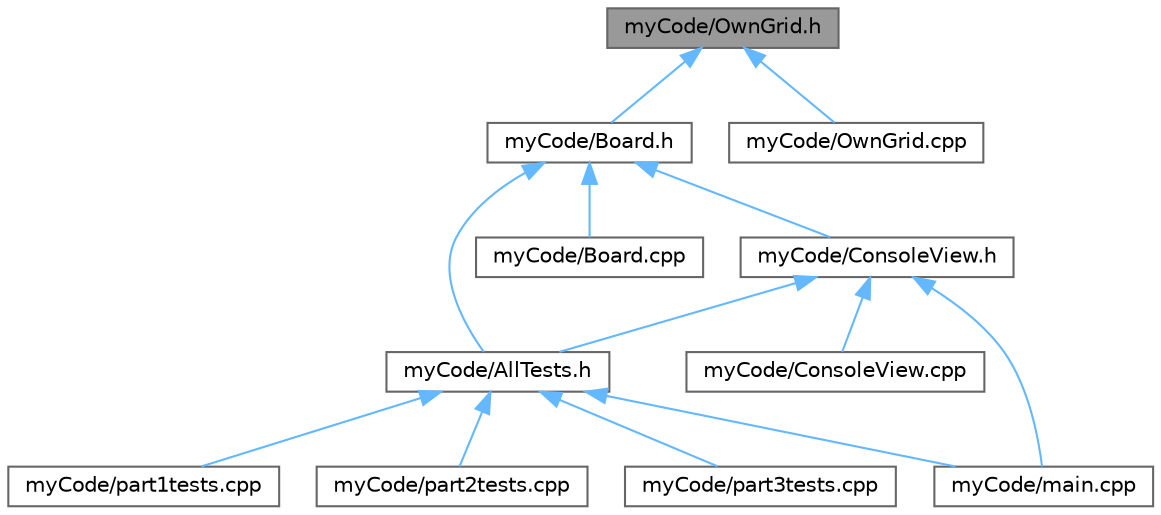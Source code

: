 digraph "myCode/OwnGrid.h"
{
 // LATEX_PDF_SIZE
  bgcolor="transparent";
  edge [fontname=Helvetica,fontsize=10,labelfontname=Helvetica,labelfontsize=10];
  node [fontname=Helvetica,fontsize=10,shape=box,height=0.2,width=0.4];
  Node1 [id="Node000001",label="myCode/OwnGrid.h",height=0.2,width=0.4,color="gray40", fillcolor="grey60", style="filled", fontcolor="black",tooltip=" "];
  Node1 -> Node2 [id="edge13_Node000001_Node000002",dir="back",color="steelblue1",style="solid",tooltip=" "];
  Node2 [id="Node000002",label="myCode/Board.h",height=0.2,width=0.4,color="grey40", fillcolor="white", style="filled",URL="$_board_8h.html",tooltip=" "];
  Node2 -> Node3 [id="edge14_Node000002_Node000003",dir="back",color="steelblue1",style="solid",tooltip=" "];
  Node3 [id="Node000003",label="myCode/AllTests.h",height=0.2,width=0.4,color="grey40", fillcolor="white", style="filled",URL="$_all_tests_8h.html",tooltip=" "];
  Node3 -> Node4 [id="edge15_Node000003_Node000004",dir="back",color="steelblue1",style="solid",tooltip=" "];
  Node4 [id="Node000004",label="myCode/main.cpp",height=0.2,width=0.4,color="grey40", fillcolor="white", style="filled",URL="$main_8cpp.html",tooltip=" "];
  Node3 -> Node5 [id="edge16_Node000003_Node000005",dir="back",color="steelblue1",style="solid",tooltip=" "];
  Node5 [id="Node000005",label="myCode/part1tests.cpp",height=0.2,width=0.4,color="grey40", fillcolor="white", style="filled",URL="$part1tests_8cpp.html",tooltip=" "];
  Node3 -> Node6 [id="edge17_Node000003_Node000006",dir="back",color="steelblue1",style="solid",tooltip=" "];
  Node6 [id="Node000006",label="myCode/part2tests.cpp",height=0.2,width=0.4,color="grey40", fillcolor="white", style="filled",URL="$part2tests_8cpp.html",tooltip=" "];
  Node3 -> Node7 [id="edge18_Node000003_Node000007",dir="back",color="steelblue1",style="solid",tooltip=" "];
  Node7 [id="Node000007",label="myCode/part3tests.cpp",height=0.2,width=0.4,color="grey40", fillcolor="white", style="filled",URL="$part3tests_8cpp.html",tooltip=" "];
  Node2 -> Node8 [id="edge19_Node000002_Node000008",dir="back",color="steelblue1",style="solid",tooltip=" "];
  Node8 [id="Node000008",label="myCode/Board.cpp",height=0.2,width=0.4,color="grey40", fillcolor="white", style="filled",URL="$_board_8cpp.html",tooltip=" "];
  Node2 -> Node9 [id="edge20_Node000002_Node000009",dir="back",color="steelblue1",style="solid",tooltip=" "];
  Node9 [id="Node000009",label="myCode/ConsoleView.h",height=0.2,width=0.4,color="grey40", fillcolor="white", style="filled",URL="$_console_view_8h.html",tooltip=" "];
  Node9 -> Node3 [id="edge21_Node000009_Node000003",dir="back",color="steelblue1",style="solid",tooltip=" "];
  Node9 -> Node10 [id="edge22_Node000009_Node000010",dir="back",color="steelblue1",style="solid",tooltip=" "];
  Node10 [id="Node000010",label="myCode/ConsoleView.cpp",height=0.2,width=0.4,color="grey40", fillcolor="white", style="filled",URL="$_console_view_8cpp.html",tooltip=" "];
  Node9 -> Node4 [id="edge23_Node000009_Node000004",dir="back",color="steelblue1",style="solid",tooltip=" "];
  Node1 -> Node11 [id="edge24_Node000001_Node000011",dir="back",color="steelblue1",style="solid",tooltip=" "];
  Node11 [id="Node000011",label="myCode/OwnGrid.cpp",height=0.2,width=0.4,color="grey40", fillcolor="white", style="filled",URL="$_own_grid_8cpp.html",tooltip=" "];
}
